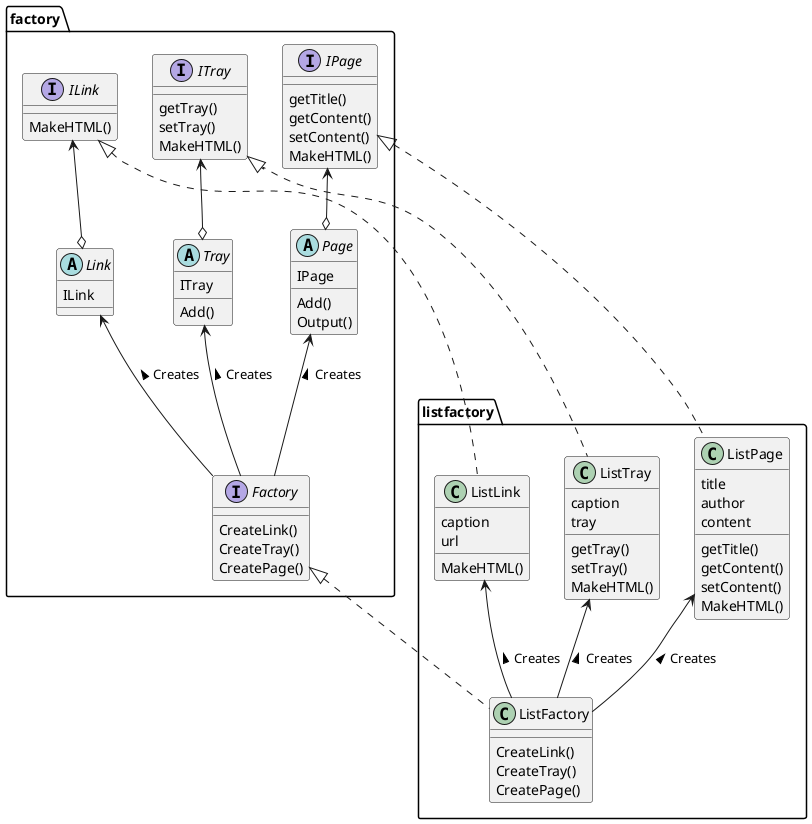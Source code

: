 @startuml
'https://plantuml.com/class-diagram

package factory {
    interface ILink {
        MakeHTML()
    }
    abstract class Link {
        ILink
    }
    interface ITray {
        getTray()
        setTray()
        MakeHTML()
    }
    abstract class Tray {
        ITray
        Add()
    }
    interface IPage {
        getTitle()
        getContent()
        setContent()
        MakeHTML()
    }
    abstract class Page {
        IPage
        Add()
        Output()
    }
    interface Factory {
        CreateLink()
        CreateTray()
        CreatePage()
    }
}
package listfactory {
    class ListLink {
        caption
        url
        MakeHTML()
    }
    class ListTray {
        caption
        tray
        getTray()
        setTray()
        MakeHTML()
    }
    class ListPage {
        title
        author
        content
        getTitle()
        getContent()
        setContent()
        MakeHTML()
    }
    class ListFactory {
        CreateLink()
        CreateTray()
        CreatePage()
    }
}

ILink <--o Link
ITray <--o Tray
IPage <--o Page
Link <-- Factory: Creates <
Tray <-- Factory: Creates <
Page <-- Factory: Creates <
ILink <|.. ListLink
ITray <|.. ListTray
IPage <|.. ListPage
ListLink <-- ListFactory: Creates <
ListTray <-- ListFactory: Creates <
ListPage <-- ListFactory: Creates <
Factory <|.. ListFactory 

@enduml